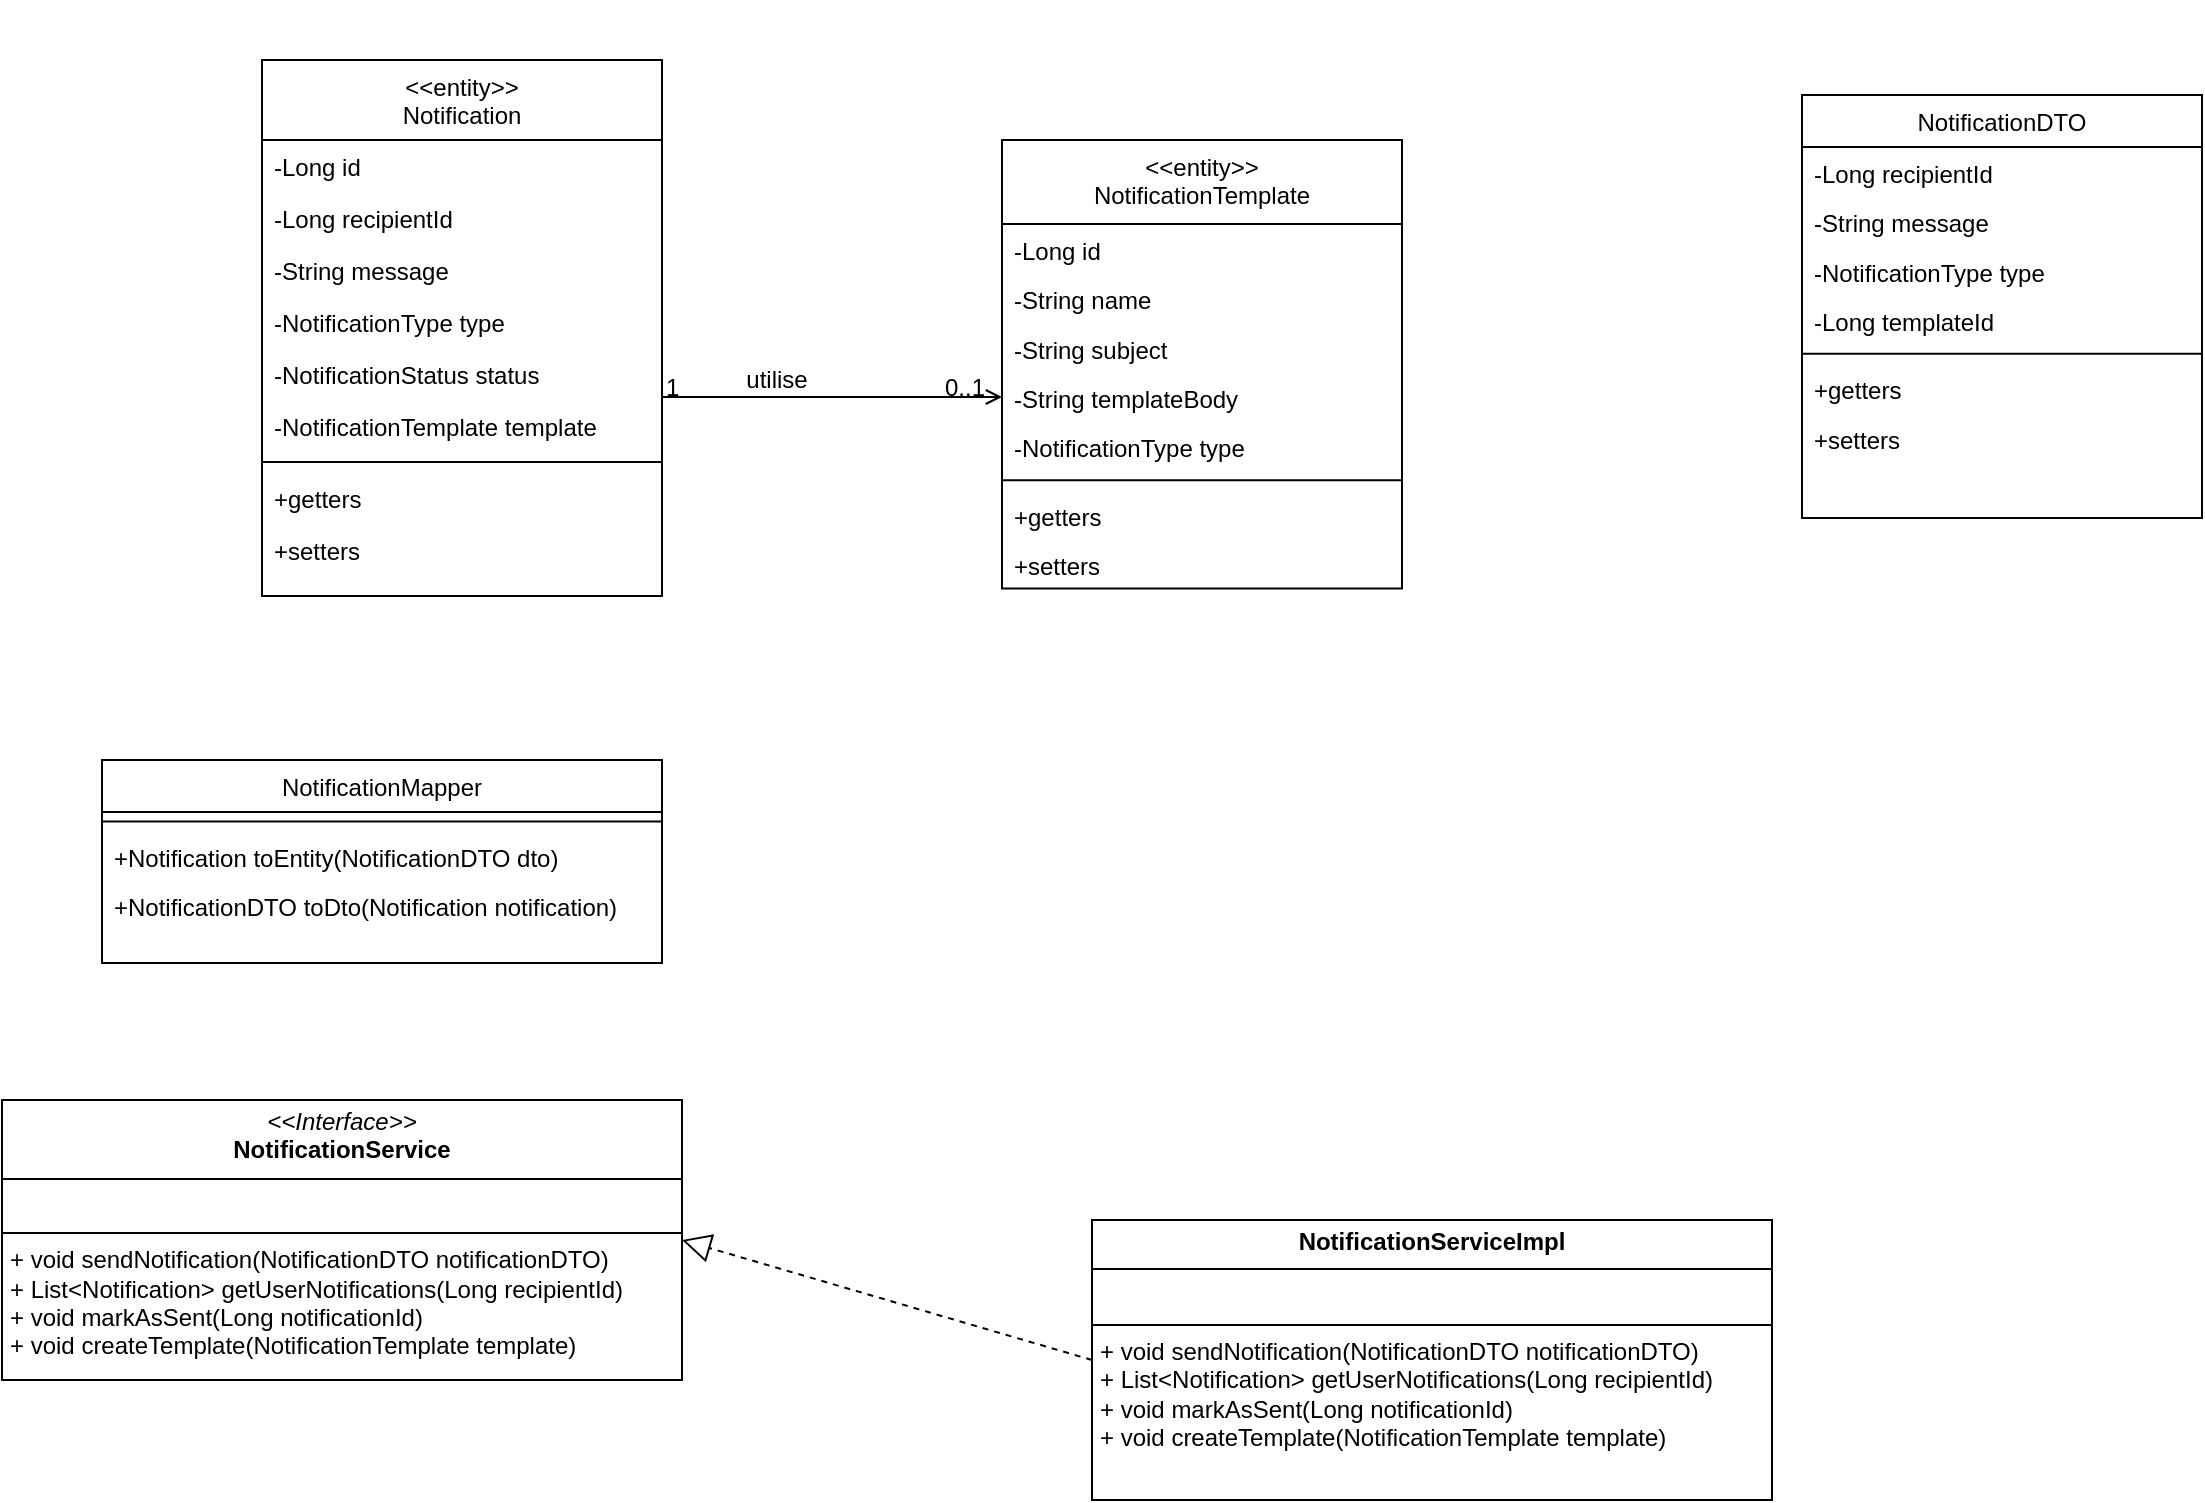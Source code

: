 <mxfile version="26.0.11">
  <diagram id="C5RBs43oDa-KdzZeNtuy" name="Page-1">
    <mxGraphModel dx="1909" dy="964" grid="1" gridSize="10" guides="1" tooltips="1" connect="1" arrows="1" fold="1" page="1" pageScale="1" pageWidth="1169" pageHeight="827" math="0" shadow="0">
      <root>
        <mxCell id="WIyWlLk6GJQsqaUBKTNV-0" />
        <mxCell id="WIyWlLk6GJQsqaUBKTNV-1" parent="WIyWlLk6GJQsqaUBKTNV-0" />
        <mxCell id="zkfFHV4jXpPFQw0GAbJ--26" value="" style="endArrow=open;shadow=0;strokeWidth=1;rounded=0;curved=0;endFill=1;edgeStyle=elbowEdgeStyle;elbow=vertical;entryX=0;entryY=0.5;entryDx=0;entryDy=0;" parent="WIyWlLk6GJQsqaUBKTNV-1" source="zkfFHV4jXpPFQw0GAbJ--0" target="EqCwbd2q3PpNRnJm2txT-21" edge="1">
          <mxGeometry x="0.5" y="41" relative="1" as="geometry">
            <mxPoint x="380" y="192" as="sourcePoint" />
            <mxPoint x="500" y="197" as="targetPoint" />
            <mxPoint x="-40" y="32" as="offset" />
            <Array as="points" />
          </mxGeometry>
        </mxCell>
        <mxCell id="zkfFHV4jXpPFQw0GAbJ--27" value="1" style="resizable=0;align=left;verticalAlign=bottom;labelBackgroundColor=none;fontSize=12;" parent="zkfFHV4jXpPFQw0GAbJ--26" connectable="0" vertex="1">
          <mxGeometry x="-1" relative="1" as="geometry">
            <mxPoint y="4" as="offset" />
          </mxGeometry>
        </mxCell>
        <mxCell id="zkfFHV4jXpPFQw0GAbJ--28" value="0..1" style="resizable=0;align=right;verticalAlign=bottom;labelBackgroundColor=none;fontSize=12;" parent="zkfFHV4jXpPFQw0GAbJ--26" connectable="0" vertex="1">
          <mxGeometry x="1" relative="1" as="geometry">
            <mxPoint x="-7" y="4" as="offset" />
          </mxGeometry>
        </mxCell>
        <mxCell id="zkfFHV4jXpPFQw0GAbJ--29" value="utilise" style="text;html=1;resizable=0;points=[];;align=center;verticalAlign=middle;labelBackgroundColor=none;rounded=0;shadow=0;strokeWidth=1;fontSize=12;" parent="zkfFHV4jXpPFQw0GAbJ--26" vertex="1" connectable="0">
          <mxGeometry x="0.5" y="49" relative="1" as="geometry">
            <mxPoint x="-71" y="40" as="offset" />
          </mxGeometry>
        </mxCell>
        <mxCell id="EqCwbd2q3PpNRnJm2txT-9" value="" style="group" vertex="1" connectable="0" parent="WIyWlLk6GJQsqaUBKTNV-1">
          <mxGeometry x="170" y="30" width="200" height="212" as="geometry" />
        </mxCell>
        <mxCell id="EqCwbd2q3PpNRnJm2txT-14" value="" style="group" vertex="1" connectable="0" parent="EqCwbd2q3PpNRnJm2txT-9">
          <mxGeometry width="200" height="274" as="geometry" />
        </mxCell>
        <mxCell id="zkfFHV4jXpPFQw0GAbJ--0" value="&lt;&lt;entity&gt;&gt;&#xa;Notification" style="swimlane;fontStyle=0;align=center;verticalAlign=top;childLayout=stackLayout;horizontal=1;startSize=40;horizontalStack=0;resizeParent=1;resizeLast=0;collapsible=1;marginBottom=0;rounded=0;shadow=0;strokeWidth=1;" parent="EqCwbd2q3PpNRnJm2txT-14" vertex="1">
          <mxGeometry y="30" width="200" height="268" as="geometry">
            <mxRectangle x="220" y="120" width="160" height="26" as="alternateBounds" />
          </mxGeometry>
        </mxCell>
        <mxCell id="zkfFHV4jXpPFQw0GAbJ--1" value="-Long id" style="text;align=left;verticalAlign=top;spacingLeft=4;spacingRight=4;overflow=hidden;rotatable=0;points=[[0,0.5],[1,0.5]];portConstraint=eastwest;" parent="zkfFHV4jXpPFQw0GAbJ--0" vertex="1">
          <mxGeometry y="40" width="200" height="26" as="geometry" />
        </mxCell>
        <mxCell id="zkfFHV4jXpPFQw0GAbJ--2" value="-Long recipientId" style="text;align=left;verticalAlign=top;spacingLeft=4;spacingRight=4;overflow=hidden;rotatable=0;points=[[0,0.5],[1,0.5]];portConstraint=eastwest;rounded=0;shadow=0;html=0;" parent="zkfFHV4jXpPFQw0GAbJ--0" vertex="1">
          <mxGeometry y="66" width="200" height="26" as="geometry" />
        </mxCell>
        <mxCell id="zkfFHV4jXpPFQw0GAbJ--3" value="-String message" style="text;align=left;verticalAlign=top;spacingLeft=4;spacingRight=4;overflow=hidden;rotatable=0;points=[[0,0.5],[1,0.5]];portConstraint=eastwest;rounded=0;shadow=0;html=0;" parent="zkfFHV4jXpPFQw0GAbJ--0" vertex="1">
          <mxGeometry y="92" width="200" height="26" as="geometry" />
        </mxCell>
        <mxCell id="EqCwbd2q3PpNRnJm2txT-2" value="-NotificationType type" style="text;align=left;verticalAlign=top;spacingLeft=4;spacingRight=4;overflow=hidden;rotatable=0;points=[[0,0.5],[1,0.5]];portConstraint=eastwest;rounded=0;shadow=0;html=0;" vertex="1" parent="zkfFHV4jXpPFQw0GAbJ--0">
          <mxGeometry y="118" width="200" height="26" as="geometry" />
        </mxCell>
        <mxCell id="EqCwbd2q3PpNRnJm2txT-5" value="-NotificationStatus status" style="text;align=left;verticalAlign=top;spacingLeft=4;spacingRight=4;overflow=hidden;rotatable=0;points=[[0,0.5],[1,0.5]];portConstraint=eastwest;rounded=0;shadow=0;html=0;" vertex="1" parent="zkfFHV4jXpPFQw0GAbJ--0">
          <mxGeometry y="144" width="200" height="26" as="geometry" />
        </mxCell>
        <mxCell id="EqCwbd2q3PpNRnJm2txT-6" value="-NotificationTemplate template" style="text;align=left;verticalAlign=top;spacingLeft=4;spacingRight=4;overflow=hidden;rotatable=0;points=[[0,0.5],[1,0.5]];portConstraint=eastwest;rounded=0;shadow=0;html=0;" vertex="1" parent="zkfFHV4jXpPFQw0GAbJ--0">
          <mxGeometry y="170" width="200" height="26" as="geometry" />
        </mxCell>
        <mxCell id="EqCwbd2q3PpNRnJm2txT-11" value="" style="line;strokeWidth=1;fillColor=none;align=left;verticalAlign=middle;spacingTop=-1;spacingLeft=3;spacingRight=3;rotatable=0;labelPosition=right;points=[];portConstraint=eastwest;strokeColor=inherit;" vertex="1" parent="zkfFHV4jXpPFQw0GAbJ--0">
          <mxGeometry y="196" width="200" height="10" as="geometry" />
        </mxCell>
        <mxCell id="EqCwbd2q3PpNRnJm2txT-12" value="+getters&#xa;" style="text;align=left;verticalAlign=top;spacingLeft=4;spacingRight=4;overflow=hidden;rotatable=0;points=[[0,0.5],[1,0.5]];portConstraint=eastwest;rounded=0;shadow=0;html=0;" vertex="1" parent="zkfFHV4jXpPFQw0GAbJ--0">
          <mxGeometry y="206" width="200" height="26" as="geometry" />
        </mxCell>
        <mxCell id="EqCwbd2q3PpNRnJm2txT-13" value="+setters&#xa;" style="text;align=left;verticalAlign=top;spacingLeft=4;spacingRight=4;overflow=hidden;rotatable=0;points=[[0,0.5],[1,0.5]];portConstraint=eastwest;rounded=0;shadow=0;html=0;" vertex="1" parent="zkfFHV4jXpPFQw0GAbJ--0">
          <mxGeometry y="232" width="200" height="26" as="geometry" />
        </mxCell>
        <mxCell id="EqCwbd2q3PpNRnJm2txT-28" value="" style="group" vertex="1" connectable="0" parent="WIyWlLk6GJQsqaUBKTNV-1">
          <mxGeometry x="940" y="49.01" width="200" height="260" as="geometry" />
        </mxCell>
        <mxCell id="EqCwbd2q3PpNRnJm2txT-29" value="NotificationDTO" style="swimlane;fontStyle=0;align=center;verticalAlign=top;childLayout=stackLayout;horizontal=1;startSize=26;horizontalStack=0;resizeParent=1;resizeLast=0;collapsible=1;marginBottom=0;rounded=0;shadow=0;strokeWidth=1;" vertex="1" parent="EqCwbd2q3PpNRnJm2txT-28">
          <mxGeometry y="28.47" width="200" height="211.53" as="geometry">
            <mxRectangle x="220" y="120" width="160" height="26" as="alternateBounds" />
          </mxGeometry>
        </mxCell>
        <mxCell id="EqCwbd2q3PpNRnJm2txT-30" value="-Long recipientId" style="text;align=left;verticalAlign=top;spacingLeft=4;spacingRight=4;overflow=hidden;rotatable=0;points=[[0,0.5],[1,0.5]];portConstraint=eastwest;" vertex="1" parent="EqCwbd2q3PpNRnJm2txT-29">
          <mxGeometry y="26" width="200" height="24.672" as="geometry" />
        </mxCell>
        <mxCell id="EqCwbd2q3PpNRnJm2txT-31" value="-String message" style="text;align=left;verticalAlign=top;spacingLeft=4;spacingRight=4;overflow=hidden;rotatable=0;points=[[0,0.5],[1,0.5]];portConstraint=eastwest;rounded=0;shadow=0;html=0;" vertex="1" parent="EqCwbd2q3PpNRnJm2txT-29">
          <mxGeometry y="50.672" width="200" height="24.672" as="geometry" />
        </mxCell>
        <mxCell id="EqCwbd2q3PpNRnJm2txT-34" value="-NotificationType type" style="text;align=left;verticalAlign=top;spacingLeft=4;spacingRight=4;overflow=hidden;rotatable=0;points=[[0,0.5],[1,0.5]];portConstraint=eastwest;rounded=0;shadow=0;html=0;" vertex="1" parent="EqCwbd2q3PpNRnJm2txT-29">
          <mxGeometry y="75.343" width="200" height="24.672" as="geometry" />
        </mxCell>
        <mxCell id="EqCwbd2q3PpNRnJm2txT-33" value="-Long templateId" style="text;align=left;verticalAlign=top;spacingLeft=4;spacingRight=4;overflow=hidden;rotatable=0;points=[[0,0.5],[1,0.5]];portConstraint=eastwest;rounded=0;shadow=0;html=0;" vertex="1" parent="EqCwbd2q3PpNRnJm2txT-29">
          <mxGeometry y="100.015" width="200" height="24.672" as="geometry" />
        </mxCell>
        <mxCell id="EqCwbd2q3PpNRnJm2txT-35" value="" style="line;strokeWidth=1;fillColor=none;align=left;verticalAlign=middle;spacingTop=-1;spacingLeft=3;spacingRight=3;rotatable=0;labelPosition=right;points=[];portConstraint=eastwest;strokeColor=inherit;" vertex="1" parent="EqCwbd2q3PpNRnJm2txT-29">
          <mxGeometry y="124.686" width="200" height="9.489" as="geometry" />
        </mxCell>
        <mxCell id="EqCwbd2q3PpNRnJm2txT-36" value="+getters&#xa;" style="text;align=left;verticalAlign=top;spacingLeft=4;spacingRight=4;overflow=hidden;rotatable=0;points=[[0,0.5],[1,0.5]];portConstraint=eastwest;rounded=0;shadow=0;html=0;" vertex="1" parent="EqCwbd2q3PpNRnJm2txT-29">
          <mxGeometry y="134.175" width="200" height="24.672" as="geometry" />
        </mxCell>
        <mxCell id="EqCwbd2q3PpNRnJm2txT-37" value="+setters&#xa;" style="text;align=left;verticalAlign=top;spacingLeft=4;spacingRight=4;overflow=hidden;rotatable=0;points=[[0,0.5],[1,0.5]];portConstraint=eastwest;rounded=0;shadow=0;html=0;" vertex="1" parent="EqCwbd2q3PpNRnJm2txT-29">
          <mxGeometry y="158.847" width="200" height="24.672" as="geometry" />
        </mxCell>
        <mxCell id="EqCwbd2q3PpNRnJm2txT-49" value="&lt;p style=&quot;margin:0px;margin-top:4px;text-align:center;&quot;&gt;&lt;i&gt;&amp;lt;&amp;lt;Interface&amp;gt;&amp;gt;&lt;/i&gt;&lt;br&gt;&lt;b&gt;NotificationService&lt;/b&gt;&lt;/p&gt;&lt;hr size=&quot;1&quot; style=&quot;border-style:solid;&quot;&gt;&lt;p style=&quot;margin:0px;margin-left:4px;&quot;&gt;&lt;br&gt;&lt;/p&gt;&lt;hr size=&quot;1&quot; style=&quot;border-style:solid;&quot;&gt;&lt;p style=&quot;margin:0px;margin-left:4px;&quot;&gt;+ void sendNotification(NotificationDTO notificationDTO)&lt;br&gt;+ List&amp;lt;Notification&amp;gt; getUserNotifications(Long recipientId)&lt;/p&gt;&lt;p style=&quot;margin:0px;margin-left:4px;&quot;&gt;+&amp;nbsp;void markAsSent(Long notificationId)&lt;/p&gt;&lt;p style=&quot;margin:0px;margin-left:4px;&quot;&gt;+&amp;nbsp;void createTemplate(NotificationTemplate template)&lt;/p&gt;" style="verticalAlign=top;align=left;overflow=fill;html=1;whiteSpace=wrap;" vertex="1" parent="WIyWlLk6GJQsqaUBKTNV-1">
          <mxGeometry x="40" y="580" width="340" height="140" as="geometry" />
        </mxCell>
        <mxCell id="EqCwbd2q3PpNRnJm2txT-51" value="" style="endArrow=block;dashed=1;endFill=0;endSize=12;html=1;rounded=0;entryX=1;entryY=0.5;entryDx=0;entryDy=0;exitX=0;exitY=0.5;exitDx=0;exitDy=0;" edge="1" parent="WIyWlLk6GJQsqaUBKTNV-1" source="EqCwbd2q3PpNRnJm2txT-50" target="EqCwbd2q3PpNRnJm2txT-49">
          <mxGeometry width="160" relative="1" as="geometry">
            <mxPoint x="300" y="750" as="sourcePoint" />
            <mxPoint x="460" y="750" as="targetPoint" />
          </mxGeometry>
        </mxCell>
        <mxCell id="EqCwbd2q3PpNRnJm2txT-40" value="NotificationMapper" style="swimlane;fontStyle=0;align=center;verticalAlign=top;childLayout=stackLayout;horizontal=1;startSize=26;horizontalStack=0;resizeParent=1;resizeLast=0;collapsible=1;marginBottom=0;rounded=0;shadow=0;strokeWidth=1;" vertex="1" parent="WIyWlLk6GJQsqaUBKTNV-1">
          <mxGeometry x="90" y="410" width="280" height="101.53" as="geometry">
            <mxRectangle x="220" y="120" width="160" height="26" as="alternateBounds" />
          </mxGeometry>
        </mxCell>
        <mxCell id="EqCwbd2q3PpNRnJm2txT-45" value="" style="line;strokeWidth=1;fillColor=none;align=left;verticalAlign=middle;spacingTop=-1;spacingLeft=3;spacingRight=3;rotatable=0;labelPosition=right;points=[];portConstraint=eastwest;strokeColor=inherit;" vertex="1" parent="EqCwbd2q3PpNRnJm2txT-40">
          <mxGeometry y="26" width="280" height="9.489" as="geometry" />
        </mxCell>
        <mxCell id="EqCwbd2q3PpNRnJm2txT-46" value="+Notification toEntity(NotificationDTO dto)&#xa;" style="text;align=left;verticalAlign=top;spacingLeft=4;spacingRight=4;overflow=hidden;rotatable=0;points=[[0,0.5],[1,0.5]];portConstraint=eastwest;rounded=0;shadow=0;html=0;" vertex="1" parent="EqCwbd2q3PpNRnJm2txT-40">
          <mxGeometry y="35.489" width="280" height="24.672" as="geometry" />
        </mxCell>
        <mxCell id="EqCwbd2q3PpNRnJm2txT-47" value="+NotificationDTO toDto(Notification notification)&#xa;" style="text;align=left;verticalAlign=top;spacingLeft=4;spacingRight=4;overflow=hidden;rotatable=0;points=[[0,0.5],[1,0.5]];portConstraint=eastwest;rounded=0;shadow=0;html=0;" vertex="1" parent="EqCwbd2q3PpNRnJm2txT-40">
          <mxGeometry y="60.161" width="280" height="24.672" as="geometry" />
        </mxCell>
        <mxCell id="EqCwbd2q3PpNRnJm2txT-50" value="&lt;p style=&quot;margin:0px;margin-top:4px;text-align:center;&quot;&gt;&lt;b&gt;NotificationService&lt;/b&gt;&lt;span style=&quot;background-color: transparent; text-align: left;&quot;&gt;&lt;b&gt;Impl&lt;/b&gt;&lt;/span&gt;&lt;/p&gt;&lt;hr size=&quot;1&quot; style=&quot;border-style:solid;&quot;&gt;&lt;p style=&quot;margin:0px;margin-left:4px;&quot;&gt;&lt;br&gt;&lt;/p&gt;&lt;hr size=&quot;1&quot; style=&quot;border-style:solid;&quot;&gt;&lt;p style=&quot;margin:0px;margin-left:4px;&quot;&gt;+ void sendNotification(NotificationDTO notificationDTO)&lt;br&gt;+ List&amp;lt;Notification&amp;gt; getUserNotifications(Long recipientId)&lt;/p&gt;&lt;p style=&quot;margin:0px;margin-left:4px;&quot;&gt;+&amp;nbsp;void markAsSent(Long notificationId)&lt;/p&gt;&lt;p style=&quot;margin:0px;margin-left:4px;&quot;&gt;+&amp;nbsp;void createTemplate(NotificationTemplate template)&lt;/p&gt;" style="verticalAlign=top;align=left;overflow=fill;html=1;whiteSpace=wrap;" vertex="1" parent="WIyWlLk6GJQsqaUBKTNV-1">
          <mxGeometry x="585" y="640" width="340" height="140" as="geometry" />
        </mxCell>
        <mxCell id="EqCwbd2q3PpNRnJm2txT-16" value="&lt;&lt;entity&gt;&gt;&#xa;NotificationTemplate" style="swimlane;fontStyle=0;align=center;verticalAlign=top;childLayout=stackLayout;horizontal=1;startSize=42;horizontalStack=0;resizeParent=1;resizeLast=0;collapsible=1;marginBottom=0;rounded=0;shadow=0;strokeWidth=1;" vertex="1" parent="WIyWlLk6GJQsqaUBKTNV-1">
          <mxGeometry x="540" y="100" width="200" height="224.19" as="geometry">
            <mxRectangle x="220" y="120" width="160" height="26" as="alternateBounds" />
          </mxGeometry>
        </mxCell>
        <mxCell id="EqCwbd2q3PpNRnJm2txT-17" value="-Long id" style="text;align=left;verticalAlign=top;spacingLeft=4;spacingRight=4;overflow=hidden;rotatable=0;points=[[0,0.5],[1,0.5]];portConstraint=eastwest;" vertex="1" parent="EqCwbd2q3PpNRnJm2txT-16">
          <mxGeometry y="42" width="200" height="24.672" as="geometry" />
        </mxCell>
        <mxCell id="EqCwbd2q3PpNRnJm2txT-18" value="-String name" style="text;align=left;verticalAlign=top;spacingLeft=4;spacingRight=4;overflow=hidden;rotatable=0;points=[[0,0.5],[1,0.5]];portConstraint=eastwest;rounded=0;shadow=0;html=0;" vertex="1" parent="EqCwbd2q3PpNRnJm2txT-16">
          <mxGeometry y="66.672" width="200" height="24.672" as="geometry" />
        </mxCell>
        <mxCell id="EqCwbd2q3PpNRnJm2txT-19" value="-String subject" style="text;align=left;verticalAlign=top;spacingLeft=4;spacingRight=4;overflow=hidden;rotatable=0;points=[[0,0.5],[1,0.5]];portConstraint=eastwest;rounded=0;shadow=0;html=0;" vertex="1" parent="EqCwbd2q3PpNRnJm2txT-16">
          <mxGeometry y="91.343" width="200" height="24.672" as="geometry" />
        </mxCell>
        <mxCell id="EqCwbd2q3PpNRnJm2txT-21" value="-String templateBody" style="text;align=left;verticalAlign=top;spacingLeft=4;spacingRight=4;overflow=hidden;rotatable=0;points=[[0,0.5],[1,0.5]];portConstraint=eastwest;rounded=0;shadow=0;html=0;" vertex="1" parent="EqCwbd2q3PpNRnJm2txT-16">
          <mxGeometry y="116.015" width="200" height="24.672" as="geometry" />
        </mxCell>
        <mxCell id="EqCwbd2q3PpNRnJm2txT-22" value="-NotificationType type" style="text;align=left;verticalAlign=top;spacingLeft=4;spacingRight=4;overflow=hidden;rotatable=0;points=[[0,0.5],[1,0.5]];portConstraint=eastwest;rounded=0;shadow=0;html=0;" vertex="1" parent="EqCwbd2q3PpNRnJm2txT-16">
          <mxGeometry y="140.686" width="200" height="24.672" as="geometry" />
        </mxCell>
        <mxCell id="EqCwbd2q3PpNRnJm2txT-23" value="" style="line;strokeWidth=1;fillColor=none;align=left;verticalAlign=middle;spacingTop=-1;spacingLeft=3;spacingRight=3;rotatable=0;labelPosition=right;points=[];portConstraint=eastwest;strokeColor=inherit;" vertex="1" parent="EqCwbd2q3PpNRnJm2txT-16">
          <mxGeometry y="165.358" width="200" height="9.489" as="geometry" />
        </mxCell>
        <mxCell id="EqCwbd2q3PpNRnJm2txT-24" value="+getters&#xa;" style="text;align=left;verticalAlign=top;spacingLeft=4;spacingRight=4;overflow=hidden;rotatable=0;points=[[0,0.5],[1,0.5]];portConstraint=eastwest;rounded=0;shadow=0;html=0;" vertex="1" parent="EqCwbd2q3PpNRnJm2txT-16">
          <mxGeometry y="174.847" width="200" height="24.672" as="geometry" />
        </mxCell>
        <mxCell id="EqCwbd2q3PpNRnJm2txT-25" value="+setters&#xa;" style="text;align=left;verticalAlign=top;spacingLeft=4;spacingRight=4;overflow=hidden;rotatable=0;points=[[0,0.5],[1,0.5]];portConstraint=eastwest;rounded=0;shadow=0;html=0;" vertex="1" parent="EqCwbd2q3PpNRnJm2txT-16">
          <mxGeometry y="199.518" width="200" height="24.672" as="geometry" />
        </mxCell>
      </root>
    </mxGraphModel>
  </diagram>
</mxfile>
